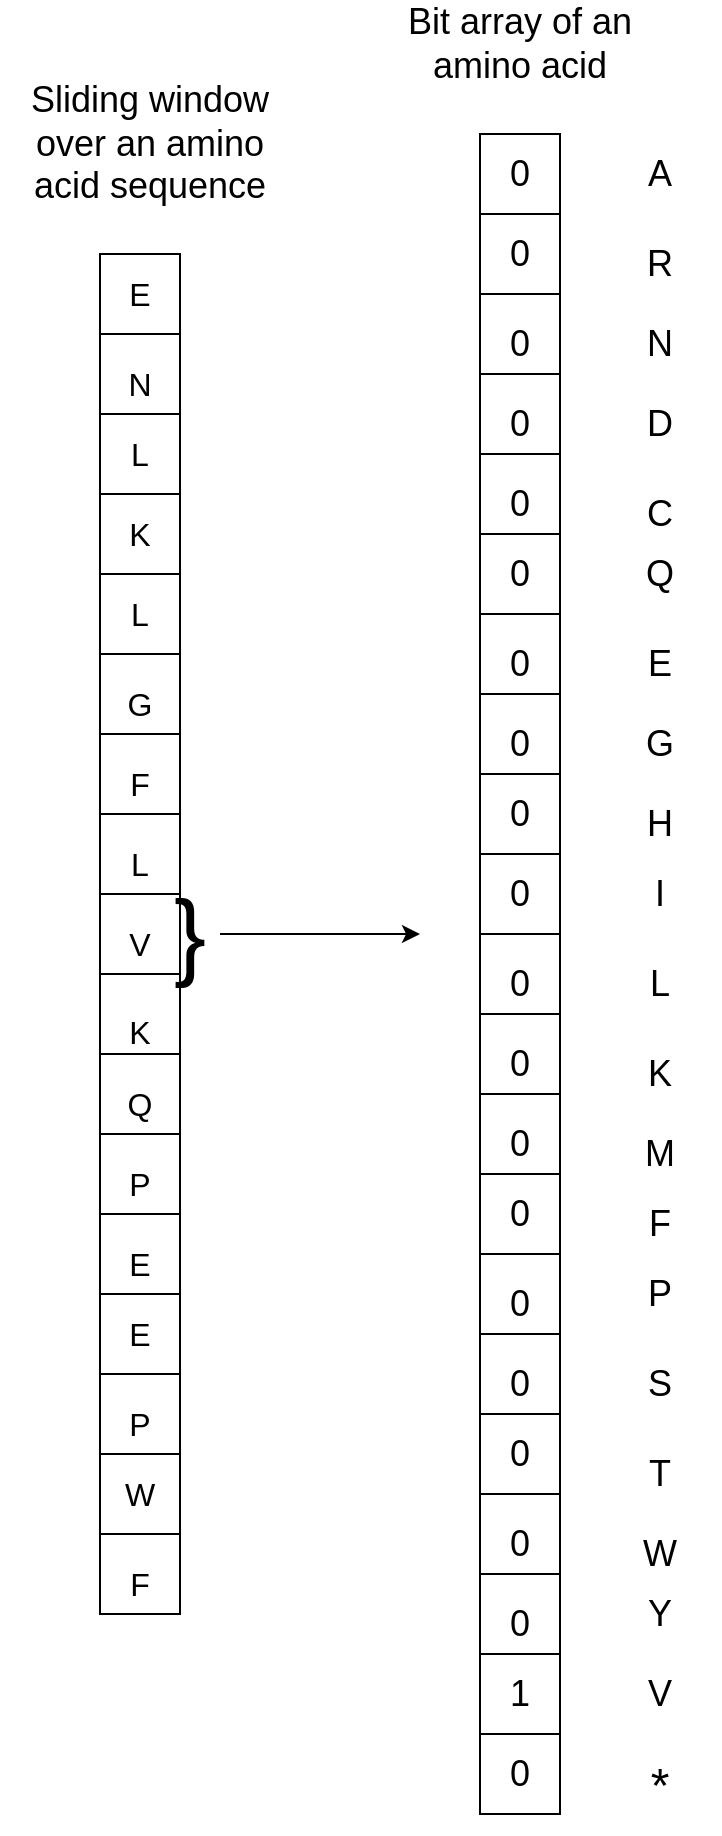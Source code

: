 <mxfile version="21.0.10" type="device"><diagram name="Page-1" id="VzvHnQ3LjY-WvW6wBURe"><mxGraphModel dx="1706" dy="926" grid="1" gridSize="10" guides="1" tooltips="1" connect="1" arrows="1" fold="1" page="1" pageScale="1" pageWidth="827" pageHeight="1169" math="0" shadow="0"><root><mxCell id="0"/><mxCell id="1" parent="0"/><mxCell id="Js7Br6uabFHrHRkE6R5Y-18" value="" style="group" vertex="1" connectable="0" parent="1"><mxGeometry x="260" y="200" width="80" height="680" as="geometry"/></mxCell><mxCell id="Js7Br6uabFHrHRkE6R5Y-1" value="" style="rounded=0;whiteSpace=wrap;html=1;" vertex="1" parent="Js7Br6uabFHrHRkE6R5Y-18"><mxGeometry y="200" width="40" height="40" as="geometry"/></mxCell><mxCell id="Js7Br6uabFHrHRkE6R5Y-2" value="" style="rounded=0;whiteSpace=wrap;html=1;" vertex="1" parent="Js7Br6uabFHrHRkE6R5Y-18"><mxGeometry y="240" width="40" height="40" as="geometry"/></mxCell><mxCell id="Js7Br6uabFHrHRkE6R5Y-3" value="" style="rounded=0;whiteSpace=wrap;html=1;" vertex="1" parent="Js7Br6uabFHrHRkE6R5Y-18"><mxGeometry y="280" width="40" height="40" as="geometry"/></mxCell><mxCell id="Js7Br6uabFHrHRkE6R5Y-4" value="" style="rounded=0;whiteSpace=wrap;html=1;" vertex="1" parent="Js7Br6uabFHrHRkE6R5Y-18"><mxGeometry y="320" width="40" height="40" as="geometry"/></mxCell><mxCell id="Js7Br6uabFHrHRkE6R5Y-5" value="" style="rounded=0;whiteSpace=wrap;html=1;" vertex="1" parent="Js7Br6uabFHrHRkE6R5Y-18"><mxGeometry y="160" width="40" height="40" as="geometry"/></mxCell><mxCell id="Js7Br6uabFHrHRkE6R5Y-6" value="" style="rounded=0;whiteSpace=wrap;html=1;" vertex="1" parent="Js7Br6uabFHrHRkE6R5Y-18"><mxGeometry y="360" width="40" height="40" as="geometry"/></mxCell><mxCell id="Js7Br6uabFHrHRkE6R5Y-7" value="" style="rounded=0;whiteSpace=wrap;html=1;" vertex="1" parent="Js7Br6uabFHrHRkE6R5Y-18"><mxGeometry y="120" width="40" height="40" as="geometry"/></mxCell><mxCell id="Js7Br6uabFHrHRkE6R5Y-8" value="" style="rounded=0;whiteSpace=wrap;html=1;" vertex="1" parent="Js7Br6uabFHrHRkE6R5Y-18"><mxGeometry y="400" width="40" height="40" as="geometry"/></mxCell><mxCell id="Js7Br6uabFHrHRkE6R5Y-9" value="" style="rounded=0;whiteSpace=wrap;html=1;" vertex="1" parent="Js7Br6uabFHrHRkE6R5Y-18"><mxGeometry y="440" width="40" height="40" as="geometry"/></mxCell><mxCell id="Js7Br6uabFHrHRkE6R5Y-10" value="" style="rounded=0;whiteSpace=wrap;html=1;" vertex="1" parent="Js7Br6uabFHrHRkE6R5Y-18"><mxGeometry y="80" width="40" height="40" as="geometry"/></mxCell><mxCell id="Js7Br6uabFHrHRkE6R5Y-11" value="" style="rounded=0;whiteSpace=wrap;html=1;" vertex="1" parent="Js7Br6uabFHrHRkE6R5Y-18"><mxGeometry y="40" width="40" height="40" as="geometry"/></mxCell><mxCell id="Js7Br6uabFHrHRkE6R5Y-12" value="" style="rounded=0;whiteSpace=wrap;html=1;" vertex="1" parent="Js7Br6uabFHrHRkE6R5Y-18"><mxGeometry width="40" height="40" as="geometry"/></mxCell><mxCell id="Js7Br6uabFHrHRkE6R5Y-13" value="" style="rounded=0;whiteSpace=wrap;html=1;" vertex="1" parent="Js7Br6uabFHrHRkE6R5Y-18"><mxGeometry y="480" width="40" height="40" as="geometry"/></mxCell><mxCell id="Js7Br6uabFHrHRkE6R5Y-14" value="" style="rounded=0;whiteSpace=wrap;html=1;" vertex="1" parent="Js7Br6uabFHrHRkE6R5Y-18"><mxGeometry y="520" width="40" height="40" as="geometry"/></mxCell><mxCell id="Js7Br6uabFHrHRkE6R5Y-15" value="" style="rounded=0;whiteSpace=wrap;html=1;" vertex="1" parent="Js7Br6uabFHrHRkE6R5Y-18"><mxGeometry y="560" width="40" height="40" as="geometry"/></mxCell><mxCell id="Js7Br6uabFHrHRkE6R5Y-16" value="" style="rounded=0;whiteSpace=wrap;html=1;" vertex="1" parent="Js7Br6uabFHrHRkE6R5Y-18"><mxGeometry y="600" width="40" height="40" as="geometry"/></mxCell><mxCell id="Js7Br6uabFHrHRkE6R5Y-17" value="" style="rounded=0;whiteSpace=wrap;html=1;" vertex="1" parent="Js7Br6uabFHrHRkE6R5Y-18"><mxGeometry y="640" width="40" height="40" as="geometry"/></mxCell><mxCell id="Js7Br6uabFHrHRkE6R5Y-20" value="&lt;font size=&quot;3&quot;&gt;E&lt;/font&gt;" style="text;html=1;strokeColor=none;fillColor=none;align=center;verticalAlign=middle;whiteSpace=wrap;rounded=0;" vertex="1" parent="Js7Br6uabFHrHRkE6R5Y-18"><mxGeometry x="-10" y="5" width="60" height="30" as="geometry"/></mxCell><mxCell id="Js7Br6uabFHrHRkE6R5Y-21" value="&lt;font size=&quot;3&quot;&gt;N&lt;/font&gt;" style="text;html=1;strokeColor=none;fillColor=none;align=center;verticalAlign=middle;whiteSpace=wrap;rounded=0;" vertex="1" parent="Js7Br6uabFHrHRkE6R5Y-18"><mxGeometry x="-10" y="50" width="60" height="30" as="geometry"/></mxCell><mxCell id="Js7Br6uabFHrHRkE6R5Y-22" value="&lt;font size=&quot;3&quot;&gt;L&lt;/font&gt;" style="text;html=1;strokeColor=none;fillColor=none;align=center;verticalAlign=middle;whiteSpace=wrap;rounded=0;" vertex="1" parent="Js7Br6uabFHrHRkE6R5Y-18"><mxGeometry x="-10" y="85" width="60" height="30" as="geometry"/></mxCell><mxCell id="Js7Br6uabFHrHRkE6R5Y-23" value="&lt;font size=&quot;3&quot;&gt;K&lt;/font&gt;" style="text;html=1;strokeColor=none;fillColor=none;align=center;verticalAlign=middle;whiteSpace=wrap;rounded=0;" vertex="1" parent="Js7Br6uabFHrHRkE6R5Y-18"><mxGeometry x="-10" y="125" width="60" height="30" as="geometry"/></mxCell><mxCell id="Js7Br6uabFHrHRkE6R5Y-24" value="&lt;font size=&quot;3&quot;&gt;L&lt;/font&gt;" style="text;html=1;strokeColor=none;fillColor=none;align=center;verticalAlign=middle;whiteSpace=wrap;rounded=0;" vertex="1" parent="Js7Br6uabFHrHRkE6R5Y-18"><mxGeometry x="-10" y="165" width="60" height="30" as="geometry"/></mxCell><mxCell id="Js7Br6uabFHrHRkE6R5Y-25" value="&lt;font size=&quot;3&quot;&gt;G&lt;/font&gt;" style="text;html=1;strokeColor=none;fillColor=none;align=center;verticalAlign=middle;whiteSpace=wrap;rounded=0;" vertex="1" parent="Js7Br6uabFHrHRkE6R5Y-18"><mxGeometry x="-10" y="210" width="60" height="30" as="geometry"/></mxCell><mxCell id="Js7Br6uabFHrHRkE6R5Y-26" value="&lt;font size=&quot;3&quot;&gt;F&lt;/font&gt;" style="text;html=1;strokeColor=none;fillColor=none;align=center;verticalAlign=middle;whiteSpace=wrap;rounded=0;" vertex="1" parent="Js7Br6uabFHrHRkE6R5Y-18"><mxGeometry x="-10" y="250" width="60" height="30" as="geometry"/></mxCell><mxCell id="Js7Br6uabFHrHRkE6R5Y-27" value="&lt;font size=&quot;3&quot;&gt;L&lt;/font&gt;" style="text;html=1;strokeColor=none;fillColor=none;align=center;verticalAlign=middle;whiteSpace=wrap;rounded=0;" vertex="1" parent="Js7Br6uabFHrHRkE6R5Y-18"><mxGeometry x="-10" y="290" width="60" height="30" as="geometry"/></mxCell><mxCell id="Js7Br6uabFHrHRkE6R5Y-28" value="&lt;font size=&quot;3&quot;&gt;V&lt;/font&gt;" style="text;html=1;strokeColor=none;fillColor=none;align=center;verticalAlign=middle;whiteSpace=wrap;rounded=0;" vertex="1" parent="Js7Br6uabFHrHRkE6R5Y-18"><mxGeometry x="-10" y="330" width="60" height="30" as="geometry"/></mxCell><mxCell id="Js7Br6uabFHrHRkE6R5Y-29" value="&lt;font size=&quot;3&quot;&gt;K&lt;/font&gt;" style="text;html=1;strokeColor=none;fillColor=none;align=center;verticalAlign=middle;whiteSpace=wrap;rounded=0;" vertex="1" parent="Js7Br6uabFHrHRkE6R5Y-18"><mxGeometry x="-10" y="374" width="60" height="30" as="geometry"/></mxCell><mxCell id="Js7Br6uabFHrHRkE6R5Y-30" value="&lt;font size=&quot;3&quot;&gt;Q&lt;/font&gt;" style="text;html=1;strokeColor=none;fillColor=none;align=center;verticalAlign=middle;whiteSpace=wrap;rounded=0;" vertex="1" parent="Js7Br6uabFHrHRkE6R5Y-18"><mxGeometry x="-10" y="410" width="60" height="30" as="geometry"/></mxCell><mxCell id="Js7Br6uabFHrHRkE6R5Y-31" value="&lt;font size=&quot;3&quot;&gt;P&lt;/font&gt;" style="text;html=1;strokeColor=none;fillColor=none;align=center;verticalAlign=middle;whiteSpace=wrap;rounded=0;" vertex="1" parent="Js7Br6uabFHrHRkE6R5Y-18"><mxGeometry x="-10" y="450" width="60" height="30" as="geometry"/></mxCell><mxCell id="Js7Br6uabFHrHRkE6R5Y-32" value="&lt;font size=&quot;3&quot;&gt;E&lt;/font&gt;" style="text;html=1;strokeColor=none;fillColor=none;align=center;verticalAlign=middle;whiteSpace=wrap;rounded=0;" vertex="1" parent="Js7Br6uabFHrHRkE6R5Y-18"><mxGeometry x="-10" y="490" width="60" height="30" as="geometry"/></mxCell><mxCell id="Js7Br6uabFHrHRkE6R5Y-33" value="&lt;font size=&quot;3&quot;&gt;E&lt;/font&gt;" style="text;html=1;strokeColor=none;fillColor=none;align=center;verticalAlign=middle;whiteSpace=wrap;rounded=0;" vertex="1" parent="Js7Br6uabFHrHRkE6R5Y-18"><mxGeometry x="-10" y="525" width="60" height="30" as="geometry"/></mxCell><mxCell id="Js7Br6uabFHrHRkE6R5Y-34" value="&lt;font size=&quot;3&quot;&gt;P&lt;/font&gt;" style="text;html=1;strokeColor=none;fillColor=none;align=center;verticalAlign=middle;whiteSpace=wrap;rounded=0;" vertex="1" parent="Js7Br6uabFHrHRkE6R5Y-18"><mxGeometry x="-10" y="570" width="60" height="30" as="geometry"/></mxCell><mxCell id="Js7Br6uabFHrHRkE6R5Y-35" value="&lt;font size=&quot;3&quot;&gt;W&lt;/font&gt;" style="text;html=1;strokeColor=none;fillColor=none;align=center;verticalAlign=middle;whiteSpace=wrap;rounded=0;" vertex="1" parent="Js7Br6uabFHrHRkE6R5Y-18"><mxGeometry x="-10" y="605" width="60" height="30" as="geometry"/></mxCell><mxCell id="Js7Br6uabFHrHRkE6R5Y-36" value="&lt;font size=&quot;3&quot;&gt;F&lt;/font&gt;" style="text;html=1;strokeColor=none;fillColor=none;align=center;verticalAlign=middle;whiteSpace=wrap;rounded=0;" vertex="1" parent="Js7Br6uabFHrHRkE6R5Y-18"><mxGeometry x="-10" y="650" width="60" height="30" as="geometry"/></mxCell><mxCell id="Js7Br6uabFHrHRkE6R5Y-72" value="&lt;font style=&quot;font-size: 48px;&quot;&gt;}&lt;/font&gt;" style="text;html=1;strokeColor=none;fillColor=none;align=center;verticalAlign=middle;whiteSpace=wrap;rounded=0;" vertex="1" parent="Js7Br6uabFHrHRkE6R5Y-18"><mxGeometry x="20" y="325" width="50" height="30" as="geometry"/></mxCell><mxCell id="Js7Br6uabFHrHRkE6R5Y-54" value="" style="rounded=0;whiteSpace=wrap;html=1;" vertex="1" parent="1"><mxGeometry x="450" y="340" width="40" height="40" as="geometry"/></mxCell><mxCell id="Js7Br6uabFHrHRkE6R5Y-55" value="" style="rounded=0;whiteSpace=wrap;html=1;" vertex="1" parent="1"><mxGeometry x="450" y="380" width="40" height="40" as="geometry"/></mxCell><mxCell id="Js7Br6uabFHrHRkE6R5Y-56" value="" style="rounded=0;whiteSpace=wrap;html=1;" vertex="1" parent="1"><mxGeometry x="450" y="420" width="40" height="40" as="geometry"/></mxCell><mxCell id="Js7Br6uabFHrHRkE6R5Y-57" value="" style="rounded=0;whiteSpace=wrap;html=1;" vertex="1" parent="1"><mxGeometry x="450" y="460" width="40" height="40" as="geometry"/></mxCell><mxCell id="Js7Br6uabFHrHRkE6R5Y-58" value="" style="rounded=0;whiteSpace=wrap;html=1;" vertex="1" parent="1"><mxGeometry x="450" y="300" width="40" height="40" as="geometry"/></mxCell><mxCell id="Js7Br6uabFHrHRkE6R5Y-59" value="" style="rounded=0;whiteSpace=wrap;html=1;" vertex="1" parent="1"><mxGeometry x="450" y="500" width="40" height="40" as="geometry"/></mxCell><mxCell id="Js7Br6uabFHrHRkE6R5Y-60" value="" style="rounded=0;whiteSpace=wrap;html=1;" vertex="1" parent="1"><mxGeometry x="450" y="260" width="40" height="40" as="geometry"/></mxCell><mxCell id="Js7Br6uabFHrHRkE6R5Y-61" value="" style="rounded=0;whiteSpace=wrap;html=1;" vertex="1" parent="1"><mxGeometry x="450" y="540" width="40" height="40" as="geometry"/></mxCell><mxCell id="Js7Br6uabFHrHRkE6R5Y-62" value="" style="rounded=0;whiteSpace=wrap;html=1;" vertex="1" parent="1"><mxGeometry x="450" y="580" width="40" height="40" as="geometry"/></mxCell><mxCell id="Js7Br6uabFHrHRkE6R5Y-63" value="" style="rounded=0;whiteSpace=wrap;html=1;" vertex="1" parent="1"><mxGeometry x="450" y="220" width="40" height="40" as="geometry"/></mxCell><mxCell id="Js7Br6uabFHrHRkE6R5Y-64" value="" style="rounded=0;whiteSpace=wrap;html=1;" vertex="1" parent="1"><mxGeometry x="450" y="180" width="40" height="40" as="geometry"/></mxCell><mxCell id="Js7Br6uabFHrHRkE6R5Y-65" value="" style="rounded=0;whiteSpace=wrap;html=1;" vertex="1" parent="1"><mxGeometry x="450" y="620" width="40" height="40" as="geometry"/></mxCell><mxCell id="Js7Br6uabFHrHRkE6R5Y-66" value="" style="rounded=0;whiteSpace=wrap;html=1;" vertex="1" parent="1"><mxGeometry x="450" y="660" width="40" height="40" as="geometry"/></mxCell><mxCell id="Js7Br6uabFHrHRkE6R5Y-67" value="" style="rounded=0;whiteSpace=wrap;html=1;" vertex="1" parent="1"><mxGeometry x="450" y="700" width="40" height="40" as="geometry"/></mxCell><mxCell id="Js7Br6uabFHrHRkE6R5Y-68" value="" style="rounded=0;whiteSpace=wrap;html=1;" vertex="1" parent="1"><mxGeometry x="450" y="740" width="40" height="40" as="geometry"/></mxCell><mxCell id="Js7Br6uabFHrHRkE6R5Y-69" value="" style="rounded=0;whiteSpace=wrap;html=1;" vertex="1" parent="1"><mxGeometry x="450" y="780" width="40" height="40" as="geometry"/></mxCell><mxCell id="Js7Br6uabFHrHRkE6R5Y-74" value="" style="endArrow=classic;html=1;rounded=0;" edge="1" parent="1"><mxGeometry width="50" height="50" relative="1" as="geometry"><mxPoint x="320" y="540" as="sourcePoint"/><mxPoint x="420" y="540" as="targetPoint"/></mxGeometry></mxCell><mxCell id="Js7Br6uabFHrHRkE6R5Y-78" value="" style="rounded=0;whiteSpace=wrap;html=1;" vertex="1" parent="1"><mxGeometry x="450" y="900" width="40" height="40" as="geometry"/></mxCell><mxCell id="Js7Br6uabFHrHRkE6R5Y-79" value="" style="rounded=0;whiteSpace=wrap;html=1;" vertex="1" parent="1"><mxGeometry x="450" y="860" width="40" height="40" as="geometry"/></mxCell><mxCell id="Js7Br6uabFHrHRkE6R5Y-80" value="" style="rounded=0;whiteSpace=wrap;html=1;" vertex="1" parent="1"><mxGeometry x="450" y="820" width="40" height="40" as="geometry"/></mxCell><mxCell id="Js7Br6uabFHrHRkE6R5Y-81" value="" style="rounded=0;whiteSpace=wrap;html=1;" vertex="1" parent="1"><mxGeometry x="450" y="140" width="40" height="40" as="geometry"/></mxCell><mxCell id="Js7Br6uabFHrHRkE6R5Y-82" value="&lt;font style=&quot;font-size: 18px;&quot;&gt;0&lt;/font&gt;" style="text;html=1;strokeColor=none;fillColor=none;align=center;verticalAlign=middle;whiteSpace=wrap;rounded=0;" vertex="1" parent="1"><mxGeometry x="440" y="145" width="60" height="30" as="geometry"/></mxCell><mxCell id="Js7Br6uabFHrHRkE6R5Y-83" value="&lt;font style=&quot;font-size: 18px;&quot;&gt;0&lt;/font&gt;" style="text;html=1;strokeColor=none;fillColor=none;align=center;verticalAlign=middle;whiteSpace=wrap;rounded=0;" vertex="1" parent="1"><mxGeometry x="440" y="185" width="60" height="30" as="geometry"/></mxCell><mxCell id="Js7Br6uabFHrHRkE6R5Y-84" value="&lt;font style=&quot;font-size: 18px;&quot;&gt;0&lt;/font&gt;" style="text;html=1;strokeColor=none;fillColor=none;align=center;verticalAlign=middle;whiteSpace=wrap;rounded=0;" vertex="1" parent="1"><mxGeometry x="440" y="230" width="60" height="30" as="geometry"/></mxCell><mxCell id="Js7Br6uabFHrHRkE6R5Y-85" value="&lt;font style=&quot;font-size: 18px;&quot;&gt;0&lt;/font&gt;" style="text;html=1;strokeColor=none;fillColor=none;align=center;verticalAlign=middle;whiteSpace=wrap;rounded=0;" vertex="1" parent="1"><mxGeometry x="440" y="270" width="60" height="30" as="geometry"/></mxCell><mxCell id="Js7Br6uabFHrHRkE6R5Y-86" value="&lt;font style=&quot;font-size: 18px;&quot;&gt;0&lt;/font&gt;" style="text;html=1;strokeColor=none;fillColor=none;align=center;verticalAlign=middle;whiteSpace=wrap;rounded=0;" vertex="1" parent="1"><mxGeometry x="440" y="345" width="60" height="30" as="geometry"/></mxCell><mxCell id="Js7Br6uabFHrHRkE6R5Y-87" value="&lt;font style=&quot;font-size: 18px;&quot;&gt;0&lt;/font&gt;" style="text;html=1;strokeColor=none;fillColor=none;align=center;verticalAlign=middle;whiteSpace=wrap;rounded=0;" vertex="1" parent="1"><mxGeometry x="440" y="310" width="60" height="30" as="geometry"/></mxCell><mxCell id="Js7Br6uabFHrHRkE6R5Y-88" value="&lt;font style=&quot;font-size: 18px;&quot;&gt;0&lt;/font&gt;" style="text;html=1;strokeColor=none;fillColor=none;align=center;verticalAlign=middle;whiteSpace=wrap;rounded=0;" vertex="1" parent="1"><mxGeometry x="440" y="390" width="60" height="30" as="geometry"/></mxCell><mxCell id="Js7Br6uabFHrHRkE6R5Y-89" value="&lt;font style=&quot;font-size: 18px;&quot;&gt;0&lt;/font&gt;" style="text;html=1;strokeColor=none;fillColor=none;align=center;verticalAlign=middle;whiteSpace=wrap;rounded=0;" vertex="1" parent="1"><mxGeometry x="440" y="430" width="60" height="30" as="geometry"/></mxCell><mxCell id="Js7Br6uabFHrHRkE6R5Y-90" value="&lt;font style=&quot;font-size: 18px;&quot;&gt;0&lt;/font&gt;" style="text;html=1;strokeColor=none;fillColor=none;align=center;verticalAlign=middle;whiteSpace=wrap;rounded=0;" vertex="1" parent="1"><mxGeometry x="440" y="465" width="60" height="30" as="geometry"/></mxCell><mxCell id="Js7Br6uabFHrHRkE6R5Y-91" value="&lt;font style=&quot;font-size: 18px;&quot;&gt;0&lt;/font&gt;" style="text;html=1;strokeColor=none;fillColor=none;align=center;verticalAlign=middle;whiteSpace=wrap;rounded=0;" vertex="1" parent="1"><mxGeometry x="440" y="505" width="60" height="30" as="geometry"/></mxCell><mxCell id="Js7Br6uabFHrHRkE6R5Y-92" value="&lt;font style=&quot;font-size: 18px;&quot;&gt;0&lt;/font&gt;" style="text;html=1;strokeColor=none;fillColor=none;align=center;verticalAlign=middle;whiteSpace=wrap;rounded=0;" vertex="1" parent="1"><mxGeometry x="440" y="550" width="60" height="30" as="geometry"/></mxCell><mxCell id="Js7Br6uabFHrHRkE6R5Y-93" value="&lt;font style=&quot;font-size: 18px;&quot;&gt;0&lt;/font&gt;" style="text;html=1;strokeColor=none;fillColor=none;align=center;verticalAlign=middle;whiteSpace=wrap;rounded=0;" vertex="1" parent="1"><mxGeometry x="440" y="590" width="60" height="30" as="geometry"/></mxCell><mxCell id="Js7Br6uabFHrHRkE6R5Y-94" value="&lt;font style=&quot;font-size: 18px;&quot;&gt;0&lt;/font&gt;" style="text;html=1;strokeColor=none;fillColor=none;align=center;verticalAlign=middle;whiteSpace=wrap;rounded=0;" vertex="1" parent="1"><mxGeometry x="440" y="630" width="60" height="30" as="geometry"/></mxCell><mxCell id="Js7Br6uabFHrHRkE6R5Y-95" value="&lt;font style=&quot;font-size: 18px;&quot;&gt;0&lt;/font&gt;" style="text;html=1;strokeColor=none;fillColor=none;align=center;verticalAlign=middle;whiteSpace=wrap;rounded=0;" vertex="1" parent="1"><mxGeometry x="440" y="665" width="60" height="30" as="geometry"/></mxCell><mxCell id="Js7Br6uabFHrHRkE6R5Y-96" value="&lt;font style=&quot;font-size: 18px;&quot;&gt;0&lt;/font&gt;" style="text;html=1;strokeColor=none;fillColor=none;align=center;verticalAlign=middle;whiteSpace=wrap;rounded=0;" vertex="1" parent="1"><mxGeometry x="440" y="710" width="60" height="30" as="geometry"/></mxCell><mxCell id="Js7Br6uabFHrHRkE6R5Y-97" value="&lt;font style=&quot;font-size: 18px;&quot;&gt;0&lt;/font&gt;" style="text;html=1;strokeColor=none;fillColor=none;align=center;verticalAlign=middle;whiteSpace=wrap;rounded=0;" vertex="1" parent="1"><mxGeometry x="440" y="750" width="60" height="30" as="geometry"/></mxCell><mxCell id="Js7Br6uabFHrHRkE6R5Y-98" value="&lt;font style=&quot;font-size: 18px;&quot;&gt;0&lt;/font&gt;" style="text;html=1;strokeColor=none;fillColor=none;align=center;verticalAlign=middle;whiteSpace=wrap;rounded=0;" vertex="1" parent="1"><mxGeometry x="440" y="785" width="60" height="30" as="geometry"/></mxCell><mxCell id="Js7Br6uabFHrHRkE6R5Y-99" value="&lt;font style=&quot;font-size: 18px;&quot;&gt;0&lt;/font&gt;" style="text;html=1;strokeColor=none;fillColor=none;align=center;verticalAlign=middle;whiteSpace=wrap;rounded=0;" vertex="1" parent="1"><mxGeometry x="440" y="830" width="60" height="30" as="geometry"/></mxCell><mxCell id="Js7Br6uabFHrHRkE6R5Y-100" value="&lt;font style=&quot;font-size: 18px;&quot;&gt;0&lt;/font&gt;" style="text;html=1;strokeColor=none;fillColor=none;align=center;verticalAlign=middle;whiteSpace=wrap;rounded=0;" vertex="1" parent="1"><mxGeometry x="440" y="870" width="60" height="30" as="geometry"/></mxCell><mxCell id="Js7Br6uabFHrHRkE6R5Y-101" value="&lt;span style=&quot;font-size: 18px;&quot;&gt;1&lt;/span&gt;" style="text;html=1;strokeColor=none;fillColor=none;align=center;verticalAlign=middle;whiteSpace=wrap;rounded=0;" vertex="1" parent="1"><mxGeometry x="440" y="905" width="60" height="30" as="geometry"/></mxCell><mxCell id="Js7Br6uabFHrHRkE6R5Y-102" value="&lt;span style=&quot;font-size: 18px;&quot;&gt;A&lt;/span&gt;" style="text;html=1;strokeColor=none;fillColor=none;align=center;verticalAlign=middle;whiteSpace=wrap;rounded=0;" vertex="1" parent="1"><mxGeometry x="510" y="145" width="60" height="30" as="geometry"/></mxCell><mxCell id="Js7Br6uabFHrHRkE6R5Y-103" value="&lt;span style=&quot;font-size: 18px;&quot;&gt;R&lt;/span&gt;" style="text;html=1;strokeColor=none;fillColor=none;align=center;verticalAlign=middle;whiteSpace=wrap;rounded=0;" vertex="1" parent="1"><mxGeometry x="510" y="190" width="60" height="30" as="geometry"/></mxCell><mxCell id="Js7Br6uabFHrHRkE6R5Y-104" value="&lt;span style=&quot;font-size: 18px;&quot;&gt;N&lt;/span&gt;" style="text;html=1;strokeColor=none;fillColor=none;align=center;verticalAlign=middle;whiteSpace=wrap;rounded=0;" vertex="1" parent="1"><mxGeometry x="510" y="230" width="60" height="30" as="geometry"/></mxCell><mxCell id="Js7Br6uabFHrHRkE6R5Y-105" value="&lt;span style=&quot;font-size: 18px;&quot;&gt;D&lt;/span&gt;" style="text;html=1;strokeColor=none;fillColor=none;align=center;verticalAlign=middle;whiteSpace=wrap;rounded=0;" vertex="1" parent="1"><mxGeometry x="510" y="270" width="60" height="30" as="geometry"/></mxCell><mxCell id="Js7Br6uabFHrHRkE6R5Y-106" value="&lt;span style=&quot;font-size: 18px;&quot;&gt;C&lt;/span&gt;" style="text;html=1;strokeColor=none;fillColor=none;align=center;verticalAlign=middle;whiteSpace=wrap;rounded=0;" vertex="1" parent="1"><mxGeometry x="510" y="315" width="60" height="30" as="geometry"/></mxCell><mxCell id="Js7Br6uabFHrHRkE6R5Y-107" value="&lt;span style=&quot;font-size: 18px;&quot;&gt;Q&lt;/span&gt;" style="text;html=1;strokeColor=none;fillColor=none;align=center;verticalAlign=middle;whiteSpace=wrap;rounded=0;" vertex="1" parent="1"><mxGeometry x="510" y="345" width="60" height="30" as="geometry"/></mxCell><mxCell id="Js7Br6uabFHrHRkE6R5Y-108" value="&lt;span style=&quot;font-size: 18px;&quot;&gt;E&lt;/span&gt;" style="text;html=1;strokeColor=none;fillColor=none;align=center;verticalAlign=middle;whiteSpace=wrap;rounded=0;" vertex="1" parent="1"><mxGeometry x="510" y="390" width="60" height="30" as="geometry"/></mxCell><mxCell id="Js7Br6uabFHrHRkE6R5Y-109" value="&lt;span style=&quot;font-size: 18px;&quot;&gt;G&lt;/span&gt;" style="text;html=1;strokeColor=none;fillColor=none;align=center;verticalAlign=middle;whiteSpace=wrap;rounded=0;" vertex="1" parent="1"><mxGeometry x="510" y="430" width="60" height="30" as="geometry"/></mxCell><mxCell id="Js7Br6uabFHrHRkE6R5Y-110" value="&lt;span style=&quot;font-size: 18px;&quot;&gt;I&lt;/span&gt;" style="text;html=1;strokeColor=none;fillColor=none;align=center;verticalAlign=middle;whiteSpace=wrap;rounded=0;" vertex="1" parent="1"><mxGeometry x="510" y="450" width="60" height="140" as="geometry"/></mxCell><mxCell id="Js7Br6uabFHrHRkE6R5Y-111" value="&lt;span style=&quot;font-size: 18px;&quot;&gt;H&lt;/span&gt;" style="text;html=1;strokeColor=none;fillColor=none;align=center;verticalAlign=middle;whiteSpace=wrap;rounded=0;" vertex="1" parent="1"><mxGeometry x="510" y="470" width="60" height="30" as="geometry"/></mxCell><mxCell id="Js7Br6uabFHrHRkE6R5Y-112" value="&lt;span style=&quot;font-size: 18px;&quot;&gt;L&lt;/span&gt;" style="text;html=1;strokeColor=none;fillColor=none;align=center;verticalAlign=middle;whiteSpace=wrap;rounded=0;" vertex="1" parent="1"><mxGeometry x="510" y="550" width="60" height="30" as="geometry"/></mxCell><mxCell id="Js7Br6uabFHrHRkE6R5Y-113" value="&lt;span style=&quot;font-size: 18px;&quot;&gt;K&lt;/span&gt;" style="text;html=1;strokeColor=none;fillColor=none;align=center;verticalAlign=middle;whiteSpace=wrap;rounded=0;" vertex="1" parent="1"><mxGeometry x="510" y="595" width="60" height="30" as="geometry"/></mxCell><mxCell id="Js7Br6uabFHrHRkE6R5Y-114" value="&lt;span style=&quot;font-size: 18px;&quot;&gt;M&lt;/span&gt;" style="text;html=1;strokeColor=none;fillColor=none;align=center;verticalAlign=middle;whiteSpace=wrap;rounded=0;" vertex="1" parent="1"><mxGeometry x="510" y="635" width="60" height="30" as="geometry"/></mxCell><mxCell id="Js7Br6uabFHrHRkE6R5Y-115" value="&lt;span style=&quot;font-size: 18px;&quot;&gt;P&lt;/span&gt;" style="text;html=1;strokeColor=none;fillColor=none;align=center;verticalAlign=middle;whiteSpace=wrap;rounded=0;" vertex="1" parent="1"><mxGeometry x="510" y="650" width="60" height="140" as="geometry"/></mxCell><mxCell id="Js7Br6uabFHrHRkE6R5Y-116" value="&lt;span style=&quot;font-size: 18px;&quot;&gt;F&lt;/span&gt;" style="text;html=1;strokeColor=none;fillColor=none;align=center;verticalAlign=middle;whiteSpace=wrap;rounded=0;" vertex="1" parent="1"><mxGeometry x="510" y="670" width="60" height="30" as="geometry"/></mxCell><mxCell id="Js7Br6uabFHrHRkE6R5Y-117" value="&lt;span style=&quot;font-size: 18px;&quot;&gt;S&lt;/span&gt;" style="text;html=1;strokeColor=none;fillColor=none;align=center;verticalAlign=middle;whiteSpace=wrap;rounded=0;" vertex="1" parent="1"><mxGeometry x="510" y="750" width="60" height="30" as="geometry"/></mxCell><mxCell id="Js7Br6uabFHrHRkE6R5Y-118" value="&lt;span style=&quot;font-size: 18px;&quot;&gt;T&lt;/span&gt;" style="text;html=1;strokeColor=none;fillColor=none;align=center;verticalAlign=middle;whiteSpace=wrap;rounded=0;" vertex="1" parent="1"><mxGeometry x="510" y="795" width="60" height="30" as="geometry"/></mxCell><mxCell id="Js7Br6uabFHrHRkE6R5Y-119" value="&lt;span style=&quot;font-size: 18px;&quot;&gt;W&lt;/span&gt;" style="text;html=1;strokeColor=none;fillColor=none;align=center;verticalAlign=middle;whiteSpace=wrap;rounded=0;" vertex="1" parent="1"><mxGeometry x="510" y="835" width="60" height="30" as="geometry"/></mxCell><mxCell id="Js7Br6uabFHrHRkE6R5Y-120" value="&lt;span style=&quot;font-size: 18px;&quot;&gt;V&lt;/span&gt;" style="text;html=1;strokeColor=none;fillColor=none;align=center;verticalAlign=middle;whiteSpace=wrap;rounded=0;" vertex="1" parent="1"><mxGeometry x="510" y="850" width="60" height="140" as="geometry"/></mxCell><mxCell id="Js7Br6uabFHrHRkE6R5Y-121" value="&lt;span style=&quot;font-size: 18px;&quot;&gt;Y&lt;/span&gt;" style="text;html=1;strokeColor=none;fillColor=none;align=center;verticalAlign=middle;whiteSpace=wrap;rounded=0;" vertex="1" parent="1"><mxGeometry x="510" y="865" width="60" height="30" as="geometry"/></mxCell><mxCell id="Js7Br6uabFHrHRkE6R5Y-122" value="&lt;font style=&quot;font-size: 18px;&quot;&gt;0&lt;/font&gt;" style="text;html=1;strokeColor=none;fillColor=none;align=center;verticalAlign=middle;whiteSpace=wrap;rounded=0;" vertex="1" parent="1"><mxGeometry x="440" y="950" width="60" height="30" as="geometry"/></mxCell><mxCell id="Js7Br6uabFHrHRkE6R5Y-123" value="" style="rounded=0;whiteSpace=wrap;html=1;" vertex="1" parent="1"><mxGeometry x="450" y="940" width="40" height="40" as="geometry"/></mxCell><mxCell id="Js7Br6uabFHrHRkE6R5Y-124" value="&lt;font style=&quot;font-size: 18px;&quot;&gt;0&lt;/font&gt;" style="text;html=1;strokeColor=none;fillColor=none;align=center;verticalAlign=middle;whiteSpace=wrap;rounded=0;" vertex="1" parent="1"><mxGeometry x="440" y="945" width="60" height="30" as="geometry"/></mxCell><mxCell id="Js7Br6uabFHrHRkE6R5Y-125" value="&lt;font style=&quot;font-size: 24px;&quot;&gt;*&lt;/font&gt;" style="text;html=1;strokeColor=none;fillColor=none;align=center;verticalAlign=middle;whiteSpace=wrap;rounded=0;" vertex="1" parent="1"><mxGeometry x="510" y="951" width="60" height="30" as="geometry"/></mxCell><mxCell id="Js7Br6uabFHrHRkE6R5Y-126" value="&lt;font style=&quot;font-size: 18px;&quot;&gt;Sliding window over an amino acid sequence&lt;/font&gt;" style="text;html=1;strokeColor=none;fillColor=none;align=center;verticalAlign=middle;whiteSpace=wrap;rounded=0;" vertex="1" parent="1"><mxGeometry x="210" y="130" width="150" height="30" as="geometry"/></mxCell><mxCell id="Js7Br6uabFHrHRkE6R5Y-127" value="&lt;span style=&quot;font-size: 18px;&quot;&gt;Bit array of an amino acid&lt;/span&gt;" style="text;html=1;strokeColor=none;fillColor=none;align=center;verticalAlign=middle;whiteSpace=wrap;rounded=0;" vertex="1" parent="1"><mxGeometry x="395" y="80" width="150" height="30" as="geometry"/></mxCell></root></mxGraphModel></diagram></mxfile>